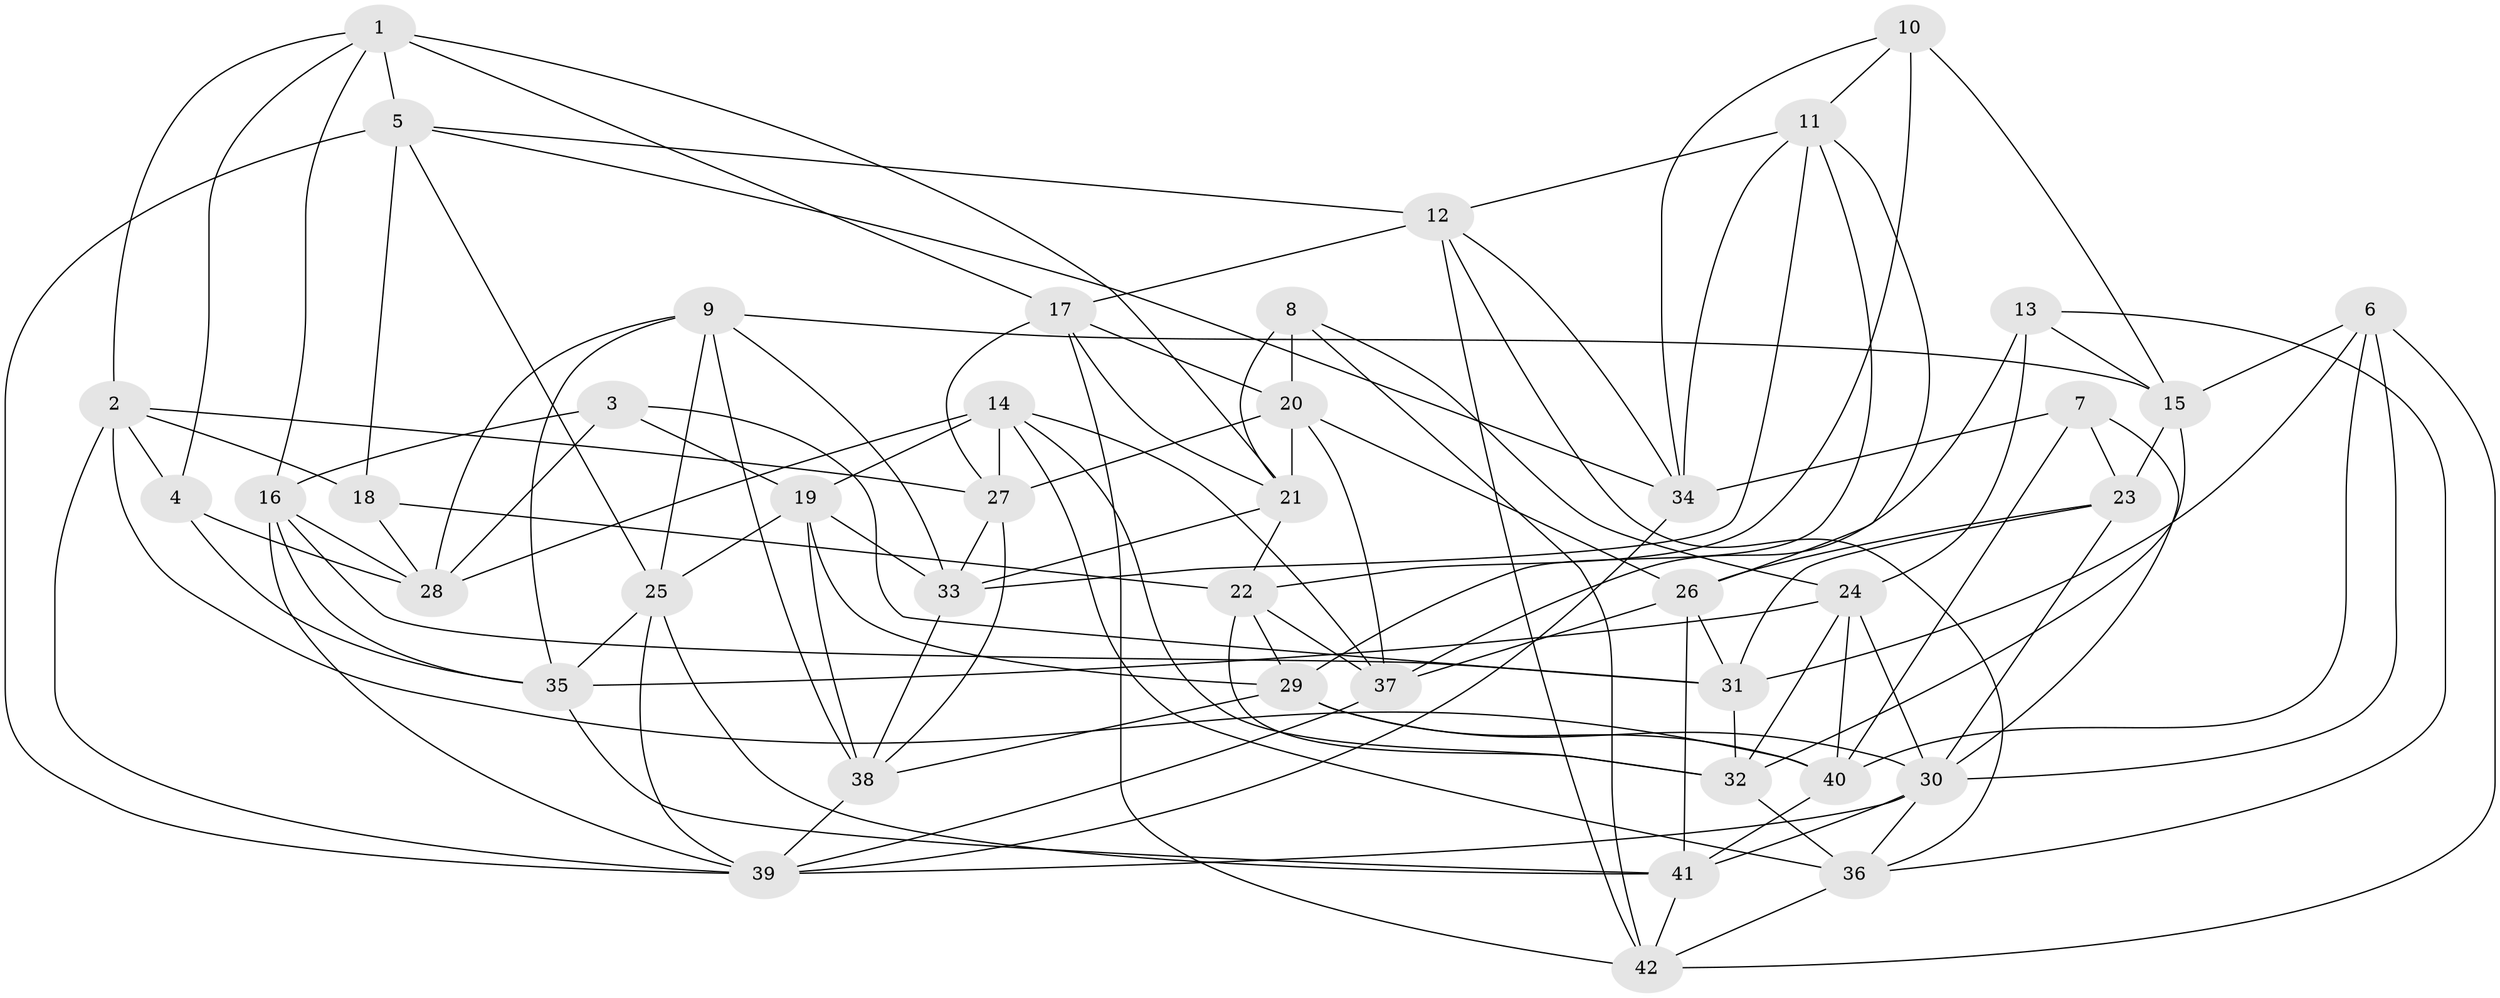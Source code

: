 // original degree distribution, {4: 1.0}
// Generated by graph-tools (version 1.1) at 2025/50/03/09/25 03:50:56]
// undirected, 42 vertices, 120 edges
graph export_dot {
graph [start="1"]
  node [color=gray90,style=filled];
  1;
  2;
  3;
  4;
  5;
  6;
  7;
  8;
  9;
  10;
  11;
  12;
  13;
  14;
  15;
  16;
  17;
  18;
  19;
  20;
  21;
  22;
  23;
  24;
  25;
  26;
  27;
  28;
  29;
  30;
  31;
  32;
  33;
  34;
  35;
  36;
  37;
  38;
  39;
  40;
  41;
  42;
  1 -- 2 [weight=1.0];
  1 -- 4 [weight=1.0];
  1 -- 5 [weight=1.0];
  1 -- 16 [weight=1.0];
  1 -- 17 [weight=1.0];
  1 -- 21 [weight=1.0];
  2 -- 4 [weight=1.0];
  2 -- 18 [weight=1.0];
  2 -- 27 [weight=1.0];
  2 -- 39 [weight=1.0];
  2 -- 40 [weight=1.0];
  3 -- 16 [weight=1.0];
  3 -- 19 [weight=1.0];
  3 -- 28 [weight=1.0];
  3 -- 31 [weight=1.0];
  4 -- 28 [weight=1.0];
  4 -- 35 [weight=1.0];
  5 -- 12 [weight=1.0];
  5 -- 18 [weight=1.0];
  5 -- 25 [weight=1.0];
  5 -- 34 [weight=1.0];
  5 -- 39 [weight=1.0];
  6 -- 15 [weight=1.0];
  6 -- 30 [weight=2.0];
  6 -- 31 [weight=1.0];
  6 -- 40 [weight=1.0];
  6 -- 42 [weight=1.0];
  7 -- 23 [weight=1.0];
  7 -- 30 [weight=1.0];
  7 -- 34 [weight=1.0];
  7 -- 40 [weight=1.0];
  8 -- 20 [weight=1.0];
  8 -- 21 [weight=1.0];
  8 -- 24 [weight=1.0];
  8 -- 42 [weight=1.0];
  9 -- 15 [weight=1.0];
  9 -- 25 [weight=1.0];
  9 -- 28 [weight=1.0];
  9 -- 33 [weight=1.0];
  9 -- 35 [weight=1.0];
  9 -- 38 [weight=1.0];
  10 -- 11 [weight=1.0];
  10 -- 15 [weight=1.0];
  10 -- 22 [weight=1.0];
  10 -- 34 [weight=1.0];
  11 -- 12 [weight=1.0];
  11 -- 26 [weight=1.0];
  11 -- 29 [weight=1.0];
  11 -- 33 [weight=1.0];
  11 -- 34 [weight=1.0];
  12 -- 17 [weight=1.0];
  12 -- 34 [weight=1.0];
  12 -- 36 [weight=1.0];
  12 -- 42 [weight=1.0];
  13 -- 15 [weight=1.0];
  13 -- 24 [weight=1.0];
  13 -- 36 [weight=1.0];
  13 -- 37 [weight=1.0];
  14 -- 19 [weight=1.0];
  14 -- 27 [weight=1.0];
  14 -- 28 [weight=1.0];
  14 -- 32 [weight=1.0];
  14 -- 36 [weight=1.0];
  14 -- 37 [weight=1.0];
  15 -- 23 [weight=1.0];
  15 -- 32 [weight=1.0];
  16 -- 28 [weight=1.0];
  16 -- 31 [weight=1.0];
  16 -- 35 [weight=1.0];
  16 -- 39 [weight=1.0];
  17 -- 20 [weight=1.0];
  17 -- 21 [weight=1.0];
  17 -- 27 [weight=1.0];
  17 -- 42 [weight=1.0];
  18 -- 22 [weight=1.0];
  18 -- 28 [weight=1.0];
  19 -- 25 [weight=1.0];
  19 -- 29 [weight=1.0];
  19 -- 33 [weight=1.0];
  19 -- 38 [weight=1.0];
  20 -- 21 [weight=1.0];
  20 -- 26 [weight=1.0];
  20 -- 27 [weight=1.0];
  20 -- 37 [weight=1.0];
  21 -- 22 [weight=1.0];
  21 -- 33 [weight=1.0];
  22 -- 29 [weight=1.0];
  22 -- 32 [weight=1.0];
  22 -- 37 [weight=1.0];
  23 -- 26 [weight=1.0];
  23 -- 30 [weight=2.0];
  23 -- 31 [weight=1.0];
  24 -- 30 [weight=1.0];
  24 -- 32 [weight=1.0];
  24 -- 35 [weight=1.0];
  24 -- 40 [weight=1.0];
  25 -- 35 [weight=1.0];
  25 -- 39 [weight=1.0];
  25 -- 41 [weight=1.0];
  26 -- 31 [weight=1.0];
  26 -- 37 [weight=1.0];
  26 -- 41 [weight=1.0];
  27 -- 33 [weight=1.0];
  27 -- 38 [weight=1.0];
  29 -- 30 [weight=1.0];
  29 -- 38 [weight=1.0];
  29 -- 40 [weight=1.0];
  30 -- 36 [weight=1.0];
  30 -- 39 [weight=1.0];
  30 -- 41 [weight=1.0];
  31 -- 32 [weight=1.0];
  32 -- 36 [weight=1.0];
  33 -- 38 [weight=1.0];
  34 -- 39 [weight=1.0];
  35 -- 41 [weight=1.0];
  36 -- 42 [weight=1.0];
  37 -- 39 [weight=1.0];
  38 -- 39 [weight=1.0];
  40 -- 41 [weight=1.0];
  41 -- 42 [weight=1.0];
}

